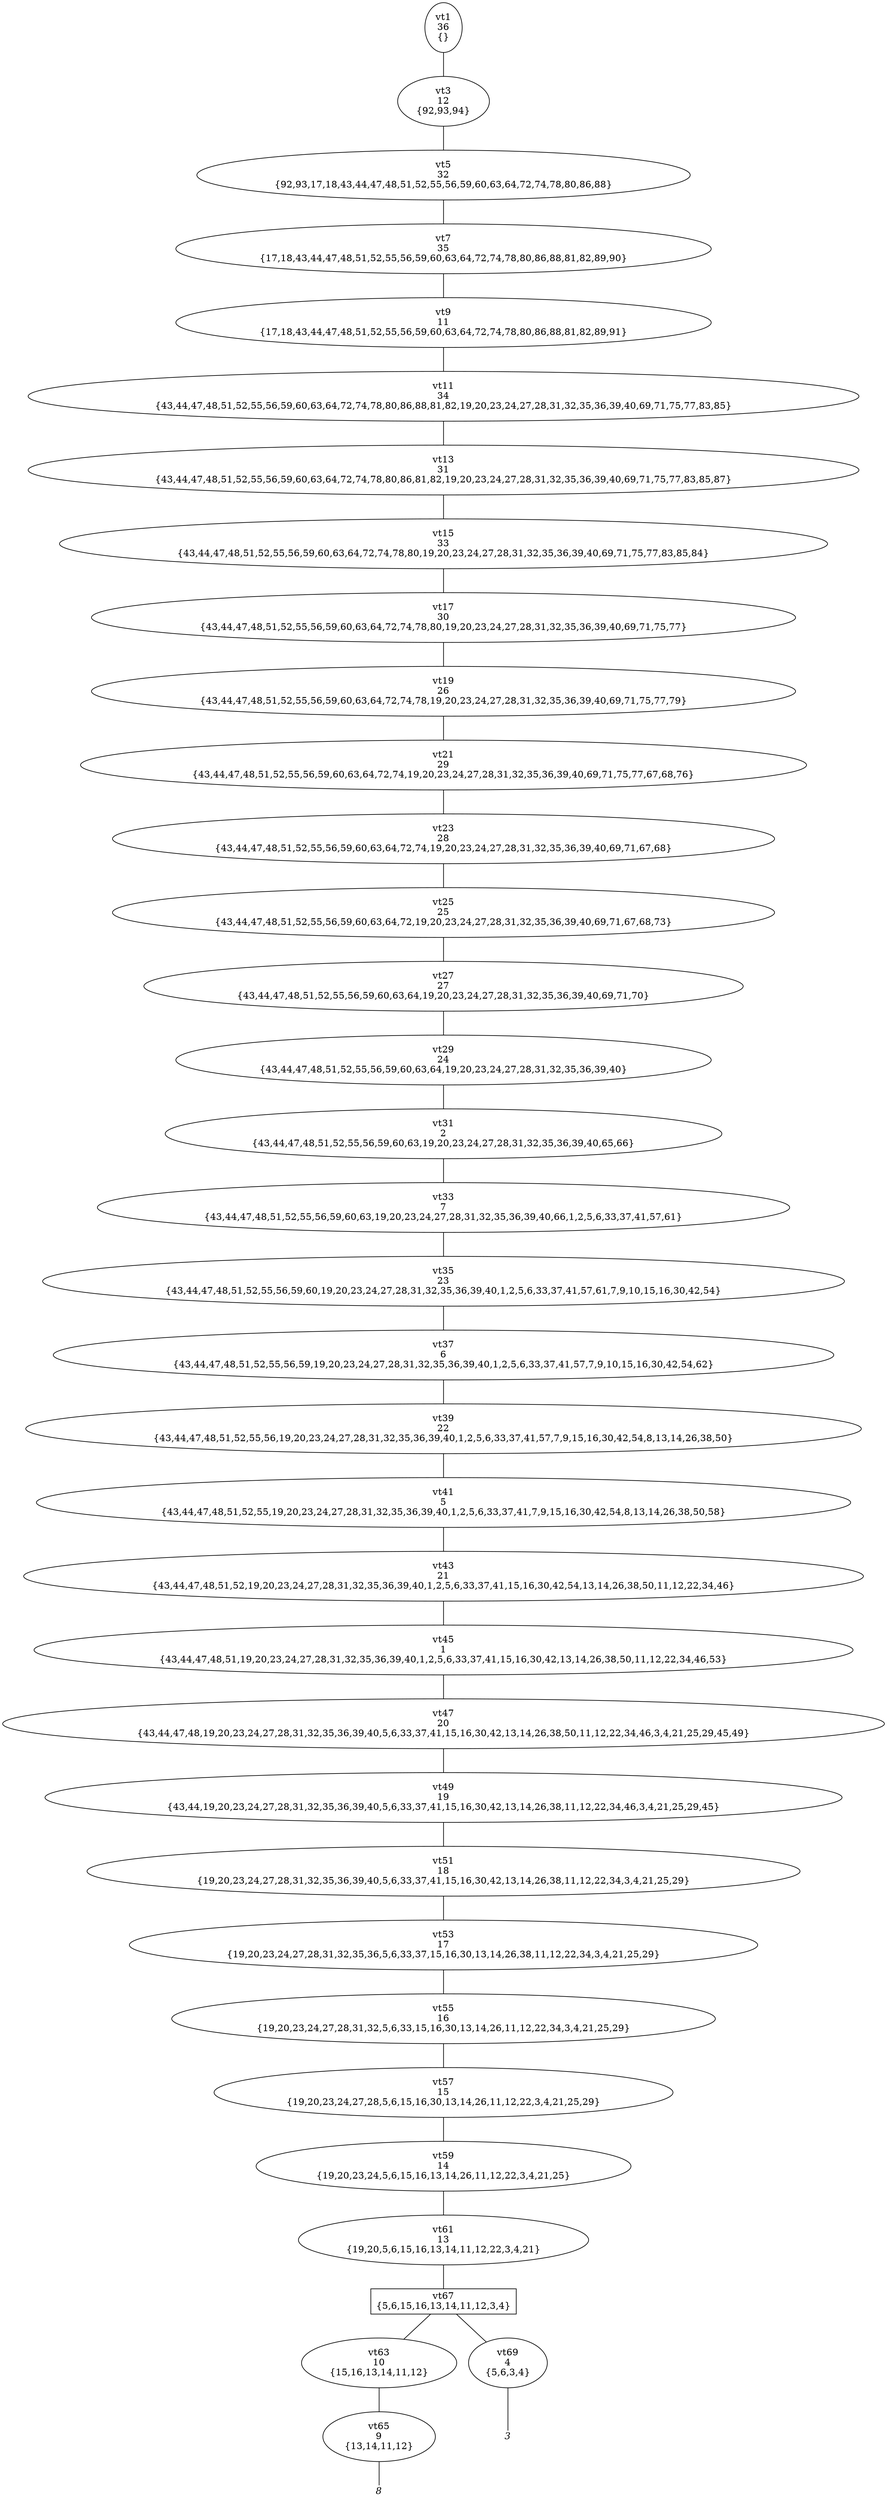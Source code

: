 
digraph vtree {

overlap=false

n1 [label="vt1
36
{}",shape="ellipse"]; 
n3 [label="vt3
12
{92,93,94}",shape="ellipse"]; 
n5 [label="vt5
32
{92,93,17,18,43,44,47,48,51,52,55,56,59,60,63,64,72,74,78,80,86,88}",shape="ellipse"]; 
n7 [label="vt7
35
{17,18,43,44,47,48,51,52,55,56,59,60,63,64,72,74,78,80,86,88,81,82,89,90}",shape="ellipse"]; 
n9 [label="vt9
11
{17,18,43,44,47,48,51,52,55,56,59,60,63,64,72,74,78,80,86,88,81,82,89,91}",shape="ellipse"]; 
n11 [label="vt11
34
{43,44,47,48,51,52,55,56,59,60,63,64,72,74,78,80,86,88,81,82,19,20,23,24,27,28,31,32,35,36,39,40,69,71,75,77,83,85}",shape="ellipse"]; 
n13 [label="vt13
31
{43,44,47,48,51,52,55,56,59,60,63,64,72,74,78,80,86,81,82,19,20,23,24,27,28,31,32,35,36,39,40,69,71,75,77,83,85,87}",shape="ellipse"]; 
n15 [label="vt15
33
{43,44,47,48,51,52,55,56,59,60,63,64,72,74,78,80,19,20,23,24,27,28,31,32,35,36,39,40,69,71,75,77,83,85,84}",shape="ellipse"]; 
n17 [label="vt17
30
{43,44,47,48,51,52,55,56,59,60,63,64,72,74,78,80,19,20,23,24,27,28,31,32,35,36,39,40,69,71,75,77}",shape="ellipse"]; 
n19 [label="vt19
26
{43,44,47,48,51,52,55,56,59,60,63,64,72,74,78,19,20,23,24,27,28,31,32,35,36,39,40,69,71,75,77,79}",shape="ellipse"]; 
n21 [label="vt21
29
{43,44,47,48,51,52,55,56,59,60,63,64,72,74,19,20,23,24,27,28,31,32,35,36,39,40,69,71,75,77,67,68,76}",shape="ellipse"]; 
n23 [label="vt23
28
{43,44,47,48,51,52,55,56,59,60,63,64,72,74,19,20,23,24,27,28,31,32,35,36,39,40,69,71,67,68}",shape="ellipse"]; 
n25 [label="vt25
25
{43,44,47,48,51,52,55,56,59,60,63,64,72,19,20,23,24,27,28,31,32,35,36,39,40,69,71,67,68,73}",shape="ellipse"]; 
n27 [label="vt27
27
{43,44,47,48,51,52,55,56,59,60,63,64,19,20,23,24,27,28,31,32,35,36,39,40,69,71,70}",shape="ellipse"]; 
n29 [label="vt29
24
{43,44,47,48,51,52,55,56,59,60,63,64,19,20,23,24,27,28,31,32,35,36,39,40}",shape="ellipse"]; 
n31 [label="vt31
2
{43,44,47,48,51,52,55,56,59,60,63,19,20,23,24,27,28,31,32,35,36,39,40,65,66}",shape="ellipse"]; 
n33 [label="vt33
7
{43,44,47,48,51,52,55,56,59,60,63,19,20,23,24,27,28,31,32,35,36,39,40,66,1,2,5,6,33,37,41,57,61}",shape="ellipse"]; 
n35 [label="vt35
23
{43,44,47,48,51,52,55,56,59,60,19,20,23,24,27,28,31,32,35,36,39,40,1,2,5,6,33,37,41,57,61,7,9,10,15,16,30,42,54}",shape="ellipse"]; 
n37 [label="vt37
6
{43,44,47,48,51,52,55,56,59,19,20,23,24,27,28,31,32,35,36,39,40,1,2,5,6,33,37,41,57,7,9,10,15,16,30,42,54,62}",shape="ellipse"]; 
n39 [label="vt39
22
{43,44,47,48,51,52,55,56,19,20,23,24,27,28,31,32,35,36,39,40,1,2,5,6,33,37,41,57,7,9,15,16,30,42,54,8,13,14,26,38,50}",shape="ellipse"]; 
n41 [label="vt41
5
{43,44,47,48,51,52,55,19,20,23,24,27,28,31,32,35,36,39,40,1,2,5,6,33,37,41,7,9,15,16,30,42,54,8,13,14,26,38,50,58}",shape="ellipse"]; 
n43 [label="vt43
21
{43,44,47,48,51,52,19,20,23,24,27,28,31,32,35,36,39,40,1,2,5,6,33,37,41,15,16,30,42,54,13,14,26,38,50,11,12,22,34,46}",shape="ellipse"]; 
n45 [label="vt45
1
{43,44,47,48,51,19,20,23,24,27,28,31,32,35,36,39,40,1,2,5,6,33,37,41,15,16,30,42,13,14,26,38,50,11,12,22,34,46,53}",shape="ellipse"]; 
n47 [label="vt47
20
{43,44,47,48,19,20,23,24,27,28,31,32,35,36,39,40,5,6,33,37,41,15,16,30,42,13,14,26,38,50,11,12,22,34,46,3,4,21,25,29,45,49}",shape="ellipse"]; 
n49 [label="vt49
19
{43,44,19,20,23,24,27,28,31,32,35,36,39,40,5,6,33,37,41,15,16,30,42,13,14,26,38,11,12,22,34,46,3,4,21,25,29,45}",shape="ellipse"]; 
n51 [label="vt51
18
{19,20,23,24,27,28,31,32,35,36,39,40,5,6,33,37,41,15,16,30,42,13,14,26,38,11,12,22,34,3,4,21,25,29}",shape="ellipse"]; 
n53 [label="vt53
17
{19,20,23,24,27,28,31,32,35,36,5,6,33,37,15,16,30,13,14,26,38,11,12,22,34,3,4,21,25,29}",shape="ellipse"]; 
n55 [label="vt55
16
{19,20,23,24,27,28,31,32,5,6,33,15,16,30,13,14,26,11,12,22,34,3,4,21,25,29}",shape="ellipse"]; 
n57 [label="vt57
15
{19,20,23,24,27,28,5,6,15,16,30,13,14,26,11,12,22,3,4,21,25,29}",shape="ellipse"]; 
n59 [label="vt59
14
{19,20,23,24,5,6,15,16,13,14,26,11,12,22,3,4,21,25}",shape="ellipse"]; 
n61 [label="vt61
13
{19,20,5,6,15,16,13,14,11,12,22,3,4,21}",shape="ellipse"]; 
n67 [label="vt67
{5,6,15,16,13,14,11,12,3,4}",shape="box"]; 
n63 [label="vt63
10
{15,16,13,14,11,12}",shape="ellipse"]; 
n65 [label="vt65
9
{13,14,11,12}",shape="ellipse"]; 
n66 [label="8",fontname="Times-Italic",fontsize=14,shape=plaintext,fixedsize=true,width=.25,height=.25]; 
n69 [label="vt69
4
{5,6,3,4}",shape="ellipse"]; 
n70 [label="3",fontname="Times-Italic",fontsize=14,shape=plaintext,fixedsize=true,width=.25,height=.25]; 
n1->n3 [arrowhead=none];
n3->n5 [arrowhead=none];
n5->n7 [arrowhead=none];
n7->n9 [arrowhead=none];
n9->n11 [arrowhead=none];
n11->n13 [arrowhead=none];
n13->n15 [arrowhead=none];
n15->n17 [arrowhead=none];
n17->n19 [arrowhead=none];
n19->n21 [arrowhead=none];
n21->n23 [arrowhead=none];
n23->n25 [arrowhead=none];
n25->n27 [arrowhead=none];
n27->n29 [arrowhead=none];
n29->n31 [arrowhead=none];
n31->n33 [arrowhead=none];
n33->n35 [arrowhead=none];
n35->n37 [arrowhead=none];
n37->n39 [arrowhead=none];
n39->n41 [arrowhead=none];
n41->n43 [arrowhead=none];
n43->n45 [arrowhead=none];
n45->n47 [arrowhead=none];
n47->n49 [arrowhead=none];
n49->n51 [arrowhead=none];
n51->n53 [arrowhead=none];
n53->n55 [arrowhead=none];
n55->n57 [arrowhead=none];
n57->n59 [arrowhead=none];
n59->n61 [arrowhead=none];
n61->n67 [arrowhead=none];
n67->n63 [arrowhead=none];
n63->n65 [arrowhead=none];
n65->n66 [arrowhead=none];
n67->n69 [arrowhead=none];
n69->n70 [arrowhead=none];


}